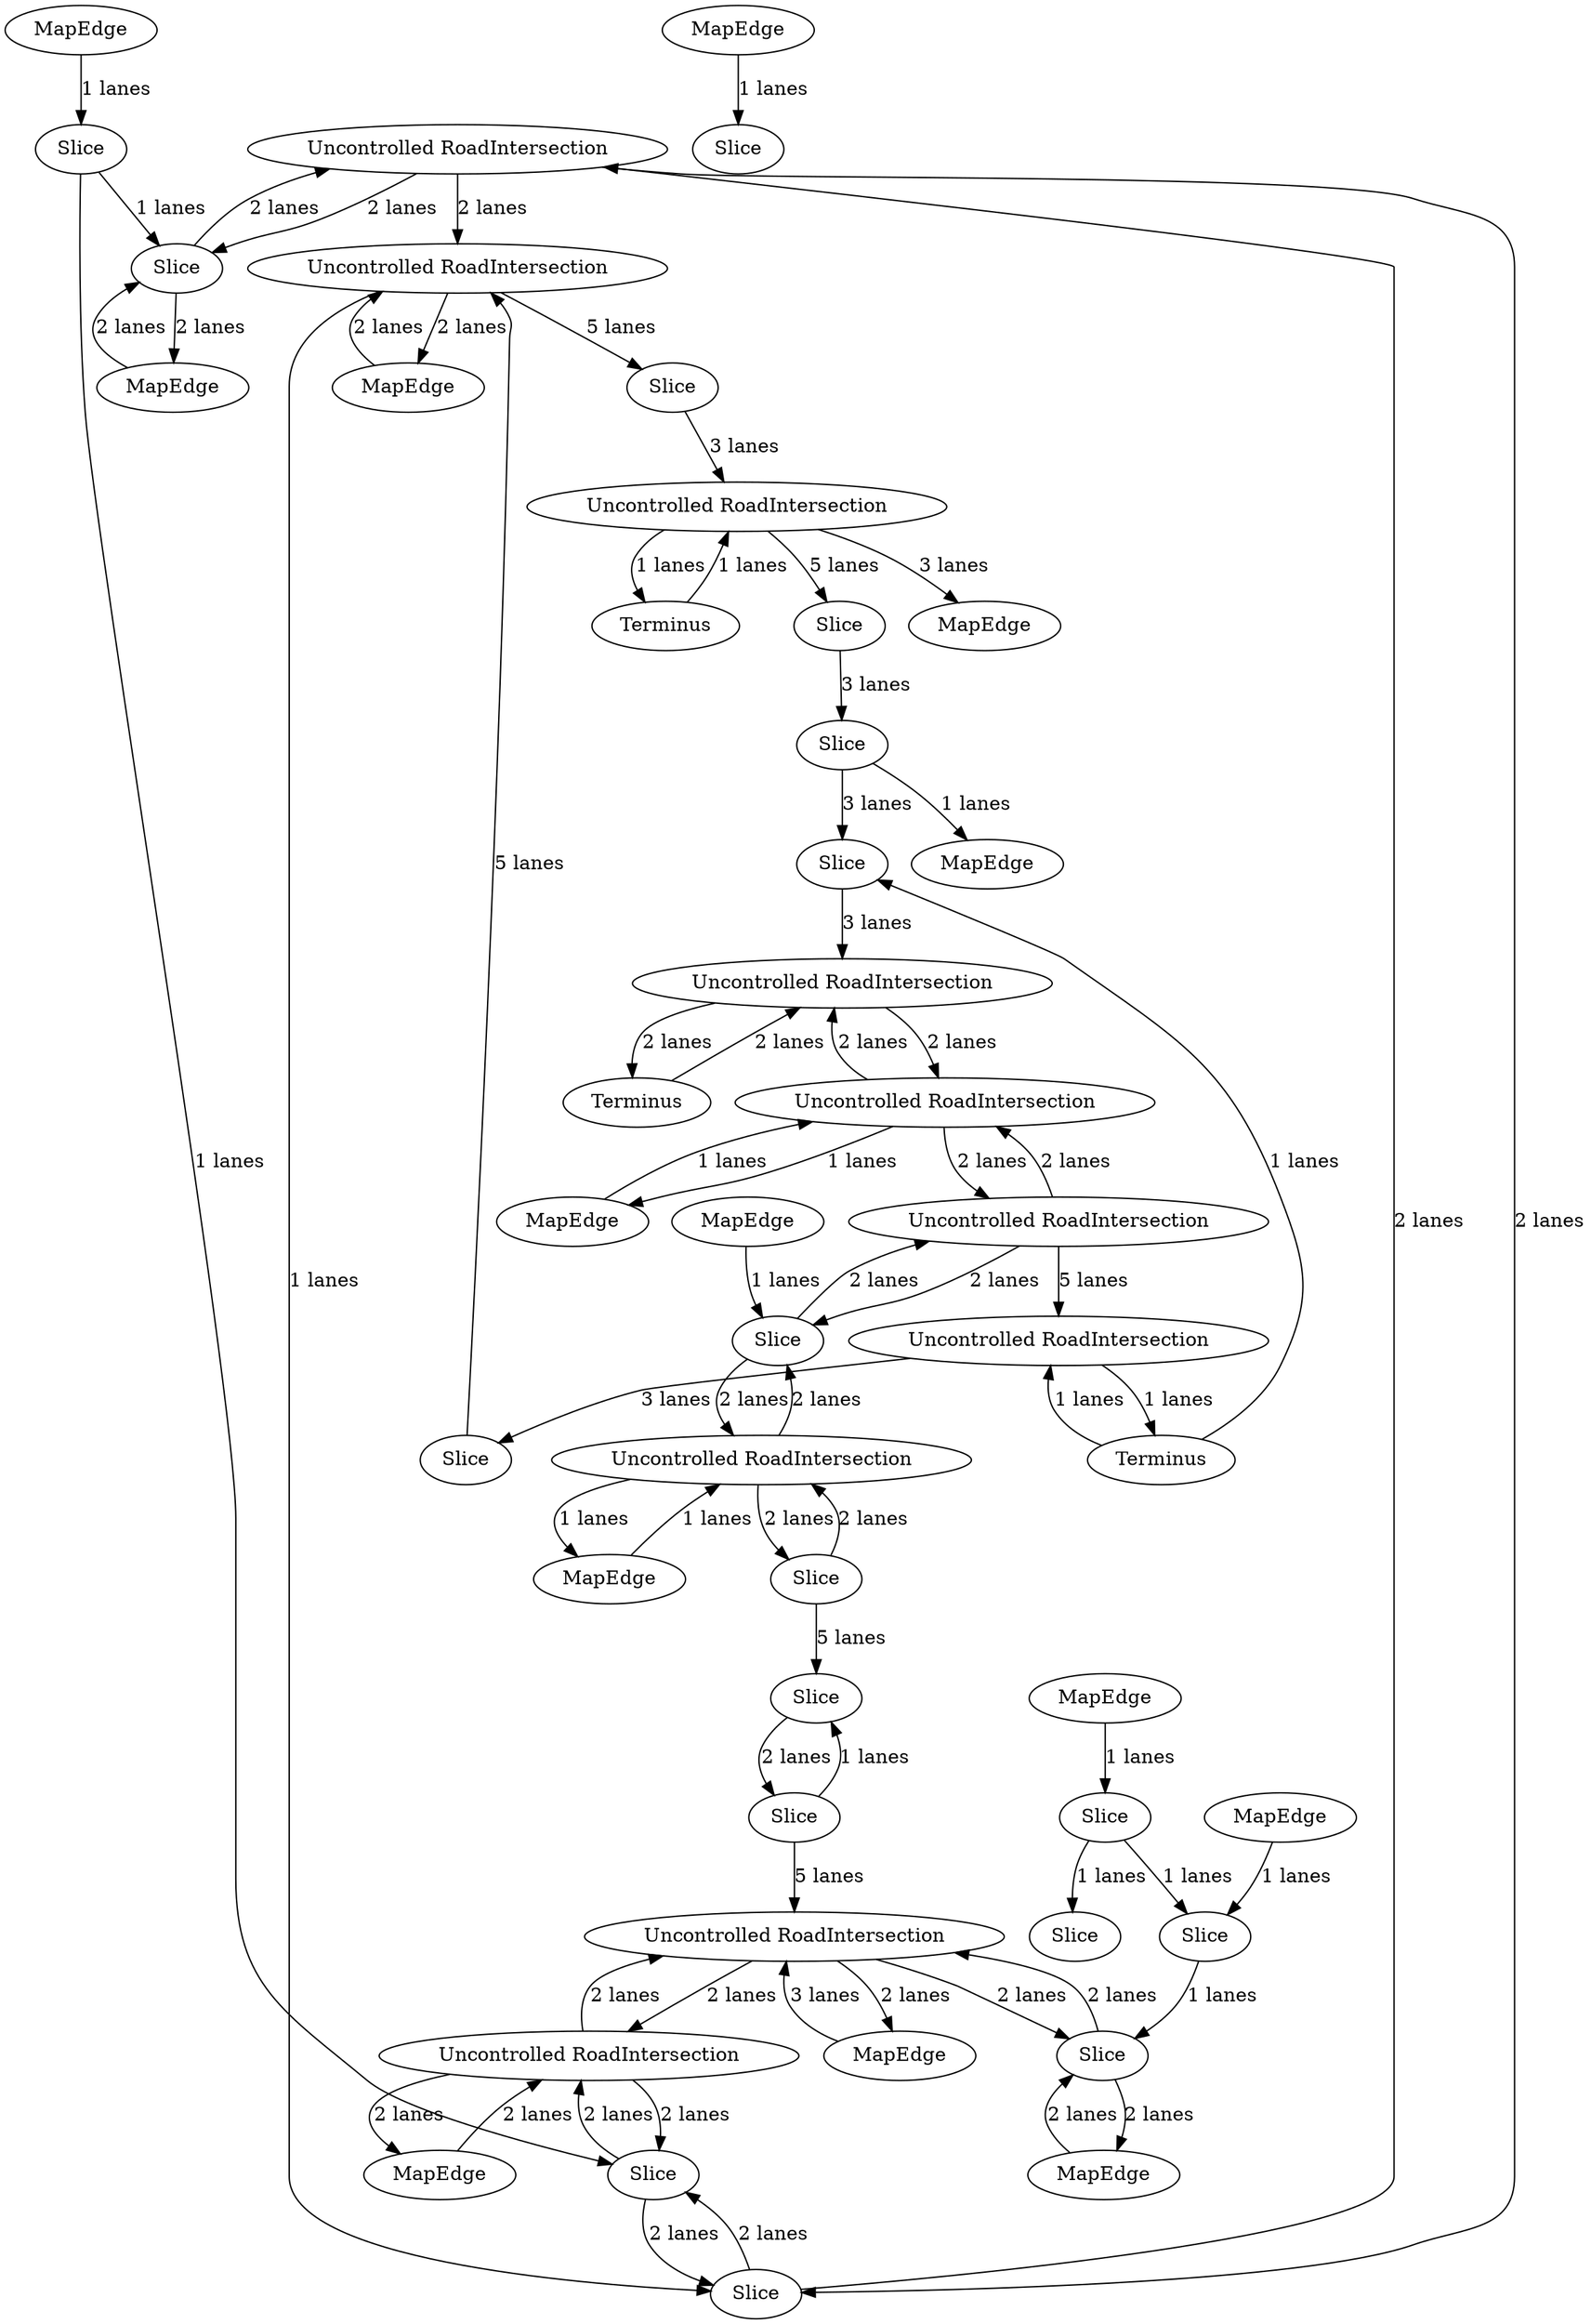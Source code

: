 digraph {
    0 [ label = "Uncontrolled RoadIntersection" ]
    1 [ label = "Uncontrolled RoadIntersection" ]
    2 [ label = "MapEdge" ]
    3 [ label = "Uncontrolled RoadIntersection" ]
    4 [ label = "Uncontrolled RoadIntersection" ]
    5 [ label = "Uncontrolled RoadIntersection" ]
    6 [ label = "Slice" ]
    7 [ label = "MapEdge" ]
    8 [ label = "Uncontrolled RoadIntersection" ]
    9 [ label = "MapEdge" ]
    10 [ label = "MapEdge" ]
    11 [ label = "Terminus" ]
    12 [ label = "Slice" ]
    13 [ label = "MapEdge" ]
    14 [ label = "Slice" ]
    15 [ label = "Terminus" ]
    16 [ label = "Slice" ]
    17 [ label = "Slice" ]
    18 [ label = "Slice" ]
    19 [ label = "Slice" ]
    20 [ label = "Uncontrolled RoadIntersection" ]
    21 [ label = "MapEdge" ]
    22 [ label = "Slice" ]
    23 [ label = "Uncontrolled RoadIntersection" ]
    24 [ label = "MapEdge" ]
    25 [ label = "Slice" ]
    26 [ label = "Slice" ]
    27 [ label = "Slice" ]
    28 [ label = "MapEdge" ]
    29 [ label = "Slice" ]
    30 [ label = "MapEdge" ]
    31 [ label = "Slice" ]
    32 [ label = "Slice" ]
    33 [ label = "Slice" ]
    34 [ label = "MapEdge" ]
    35 [ label = "Slice" ]
    36 [ label = "Uncontrolled RoadIntersection" ]
    37 [ label = "MapEdge" ]
    38 [ label = "MapEdge" ]
    39 [ label = "Uncontrolled RoadIntersection" ]
    40 [ label = "Terminus" ]
    41 [ label = "Slice" ]
    42 [ label = "Slice" ]
    43 [ label = "MapEdge" ]
    44 [ label = "MapEdge" ]
    0 -> 1 [ label = "2 lanes" ]
    2 -> 27 [ label = "2 lanes" ]
    27 -> 2 [ label = "2 lanes" ]
    27 -> 0 [ label = "2 lanes" ]
    0 -> 27 [ label = "2 lanes" ]
    3 -> 4 [ label = "5 lanes" ]
    5 -> 6 [ label = "5 lanes" ]
    23 -> 29 [ label = "2 lanes" ]
    29 -> 23 [ label = "2 lanes" ]
    29 -> 7 [ label = "2 lanes" ]
    7 -> 29 [ label = "2 lanes" ]
    8 -> 9 [ label = "2 lanes" ]
    9 -> 8 [ label = "2 lanes" ]
    1 -> 10 [ label = "2 lanes" ]
    10 -> 1 [ label = "2 lanes" ]
    11 -> 20 [ label = "2 lanes" ]
    20 -> 11 [ label = "2 lanes" ]
    20 -> 39 [ label = "2 lanes" ]
    39 -> 20 [ label = "2 lanes" ]
    39 -> 3 [ label = "2 lanes" ]
    3 -> 39 [ label = "2 lanes" ]
    1 -> 12 [ label = "5 lanes" ]
    13 -> 14 [ label = "1 lanes" ]
    5 -> 15 [ label = "1 lanes" ]
    15 -> 5 [ label = "1 lanes" ]
    16 -> 17 [ label = "1 lanes" ]
    18 -> 17 [ label = "5 lanes" ]
    4 -> 19 [ label = "3 lanes" ]
    6 -> 42 [ label = "3 lanes" ]
    42 -> 41 [ label = "3 lanes" ]
    41 -> 20 [ label = "3 lanes" ]
    19 -> 1 [ label = "5 lanes" ]
    12 -> 5 [ label = "3 lanes" ]
    5 -> 21 [ label = "3 lanes" ]
    1 -> 22 [ label = "1 lanes" ]
    0 -> 22 [ label = "2 lanes" ]
    22 -> 0 [ label = "2 lanes" ]
    22 -> 25 [ label = "2 lanes" ]
    25 -> 22 [ label = "2 lanes" ]
    25 -> 8 [ label = "2 lanes" ]
    8 -> 25 [ label = "2 lanes" ]
    8 -> 23 [ label = "2 lanes" ]
    23 -> 8 [ label = "2 lanes" ]
    17 -> 16 [ label = "2 lanes" ]
    3 -> 14 [ label = "2 lanes" ]
    14 -> 3 [ label = "2 lanes" ]
    14 -> 36 [ label = "2 lanes" ]
    36 -> 14 [ label = "2 lanes" ]
    36 -> 18 [ label = "2 lanes" ]
    18 -> 36 [ label = "2 lanes" ]
    4 -> 40 [ label = "1 lanes" ]
    40 -> 4 [ label = "1 lanes" ]
    24 -> 26 [ label = "1 lanes" ]
    26 -> 25 [ label = "1 lanes" ]
    26 -> 27 [ label = "1 lanes" ]
    28 -> 31 [ label = "1 lanes" ]
    31 -> 29 [ label = "1 lanes" ]
    30 -> 32 [ label = "1 lanes" ]
    32 -> 31 [ label = "1 lanes" ]
    32 -> 33 [ label = "1 lanes" ]
    34 -> 35 [ label = "1 lanes" ]
    36 -> 37 [ label = "1 lanes" ]
    37 -> 36 [ label = "1 lanes" ]
    38 -> 39 [ label = "1 lanes" ]
    39 -> 38 [ label = "1 lanes" ]
    40 -> 41 [ label = "1 lanes" ]
    42 -> 43 [ label = "1 lanes" ]
    16 -> 23 [ label = "5 lanes" ]
    23 -> 44 [ label = "2 lanes" ]
    44 -> 23 [ label = "3 lanes" ]
}
